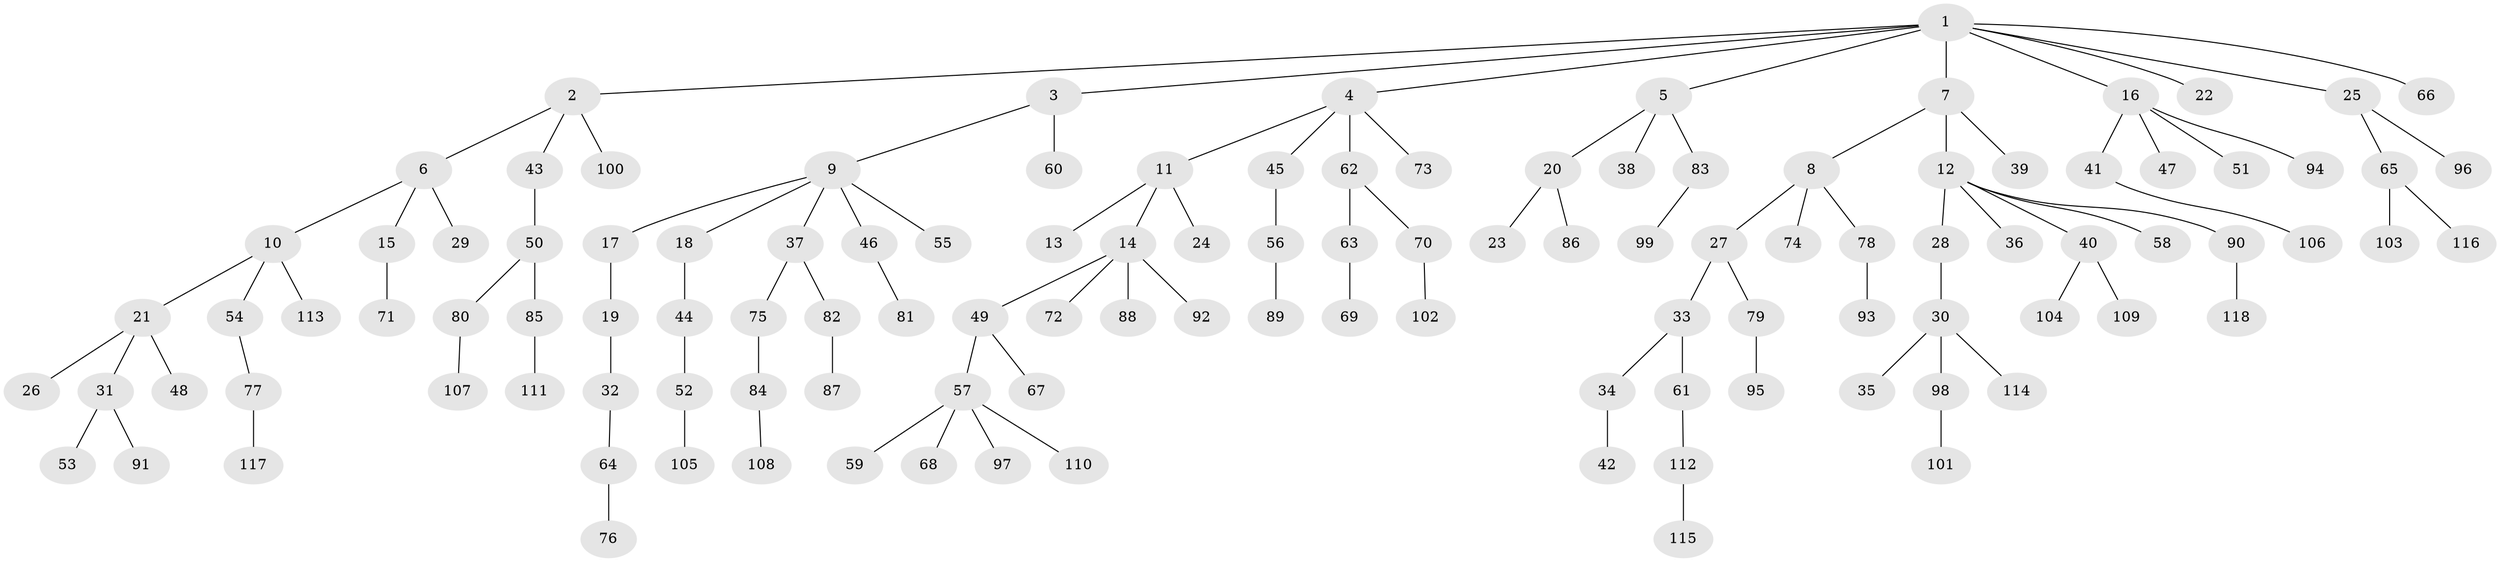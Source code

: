 // coarse degree distribution, {12: 0.013157894736842105, 3: 0.13157894736842105, 2: 0.17105263157894737, 6: 0.039473684210526314, 4: 0.039473684210526314, 7: 0.013157894736842105, 1: 0.5921052631578947}
// Generated by graph-tools (version 1.1) at 2025/24/03/03/25 07:24:06]
// undirected, 118 vertices, 117 edges
graph export_dot {
graph [start="1"]
  node [color=gray90,style=filled];
  1;
  2;
  3;
  4;
  5;
  6;
  7;
  8;
  9;
  10;
  11;
  12;
  13;
  14;
  15;
  16;
  17;
  18;
  19;
  20;
  21;
  22;
  23;
  24;
  25;
  26;
  27;
  28;
  29;
  30;
  31;
  32;
  33;
  34;
  35;
  36;
  37;
  38;
  39;
  40;
  41;
  42;
  43;
  44;
  45;
  46;
  47;
  48;
  49;
  50;
  51;
  52;
  53;
  54;
  55;
  56;
  57;
  58;
  59;
  60;
  61;
  62;
  63;
  64;
  65;
  66;
  67;
  68;
  69;
  70;
  71;
  72;
  73;
  74;
  75;
  76;
  77;
  78;
  79;
  80;
  81;
  82;
  83;
  84;
  85;
  86;
  87;
  88;
  89;
  90;
  91;
  92;
  93;
  94;
  95;
  96;
  97;
  98;
  99;
  100;
  101;
  102;
  103;
  104;
  105;
  106;
  107;
  108;
  109;
  110;
  111;
  112;
  113;
  114;
  115;
  116;
  117;
  118;
  1 -- 2;
  1 -- 3;
  1 -- 4;
  1 -- 5;
  1 -- 7;
  1 -- 16;
  1 -- 22;
  1 -- 25;
  1 -- 66;
  2 -- 6;
  2 -- 43;
  2 -- 100;
  3 -- 9;
  3 -- 60;
  4 -- 11;
  4 -- 45;
  4 -- 62;
  4 -- 73;
  5 -- 20;
  5 -- 38;
  5 -- 83;
  6 -- 10;
  6 -- 15;
  6 -- 29;
  7 -- 8;
  7 -- 12;
  7 -- 39;
  8 -- 27;
  8 -- 74;
  8 -- 78;
  9 -- 17;
  9 -- 18;
  9 -- 37;
  9 -- 46;
  9 -- 55;
  10 -- 21;
  10 -- 54;
  10 -- 113;
  11 -- 13;
  11 -- 14;
  11 -- 24;
  12 -- 28;
  12 -- 36;
  12 -- 40;
  12 -- 58;
  12 -- 90;
  14 -- 49;
  14 -- 72;
  14 -- 88;
  14 -- 92;
  15 -- 71;
  16 -- 41;
  16 -- 47;
  16 -- 51;
  16 -- 94;
  17 -- 19;
  18 -- 44;
  19 -- 32;
  20 -- 23;
  20 -- 86;
  21 -- 26;
  21 -- 31;
  21 -- 48;
  25 -- 65;
  25 -- 96;
  27 -- 33;
  27 -- 79;
  28 -- 30;
  30 -- 35;
  30 -- 98;
  30 -- 114;
  31 -- 53;
  31 -- 91;
  32 -- 64;
  33 -- 34;
  33 -- 61;
  34 -- 42;
  37 -- 75;
  37 -- 82;
  40 -- 104;
  40 -- 109;
  41 -- 106;
  43 -- 50;
  44 -- 52;
  45 -- 56;
  46 -- 81;
  49 -- 57;
  49 -- 67;
  50 -- 80;
  50 -- 85;
  52 -- 105;
  54 -- 77;
  56 -- 89;
  57 -- 59;
  57 -- 68;
  57 -- 97;
  57 -- 110;
  61 -- 112;
  62 -- 63;
  62 -- 70;
  63 -- 69;
  64 -- 76;
  65 -- 103;
  65 -- 116;
  70 -- 102;
  75 -- 84;
  77 -- 117;
  78 -- 93;
  79 -- 95;
  80 -- 107;
  82 -- 87;
  83 -- 99;
  84 -- 108;
  85 -- 111;
  90 -- 118;
  98 -- 101;
  112 -- 115;
}
